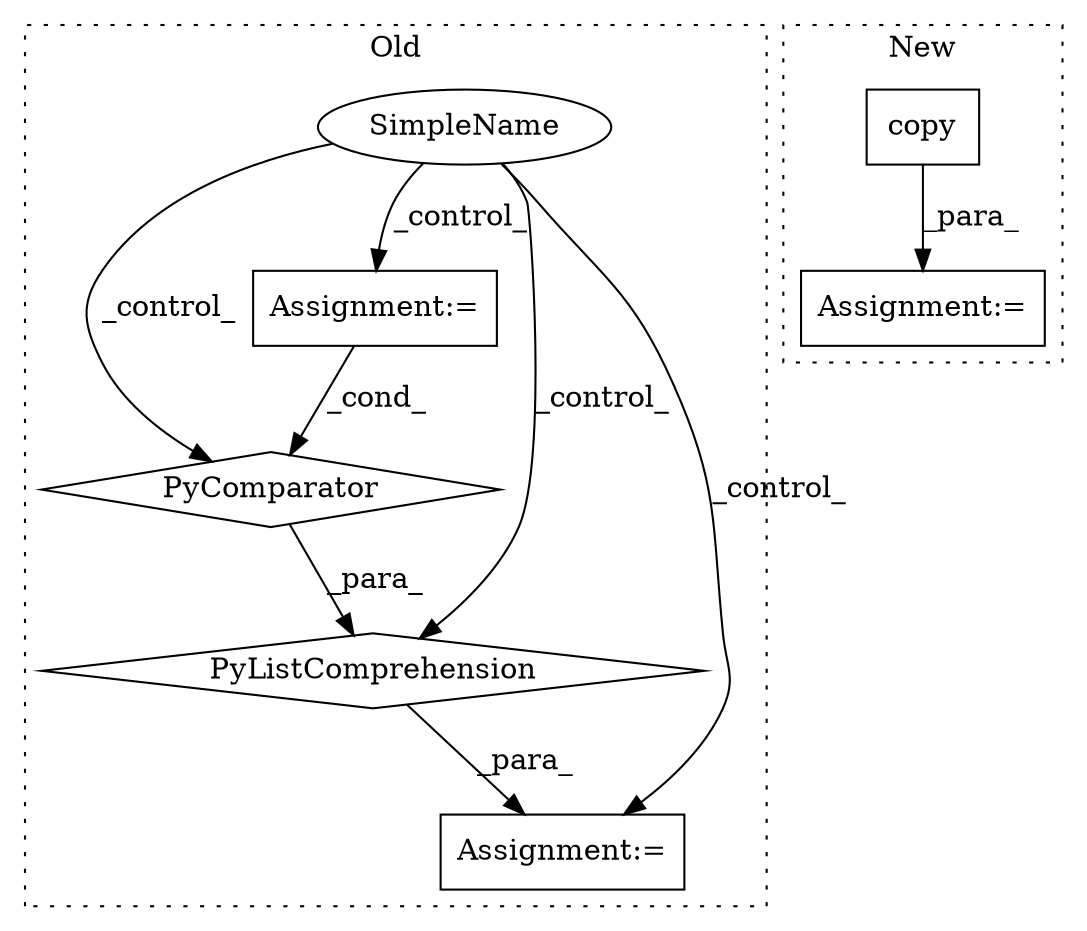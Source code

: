 digraph G {
subgraph cluster0 {
1 [label="PyComparator" a="113" s="18217" l="17" shape="diamond"];
3 [label="Assignment:=" a="7" s="18217" l="17" shape="box"];
4 [label="Assignment:=" a="7" s="18106" l="18" shape="box"];
6 [label="PyListComprehension" a="109" s="18124" l="118" shape="diamond"];
7 [label="SimpleName" a="42" s="" l="" shape="ellipse"];
label = "Old";
style="dotted";
}
subgraph cluster1 {
2 [label="copy" a="32" s="17467" l="6" shape="box"];
5 [label="Assignment:=" a="7" s="17459" l="1" shape="box"];
label = "New";
style="dotted";
}
1 -> 6 [label="_para_"];
2 -> 5 [label="_para_"];
3 -> 1 [label="_cond_"];
6 -> 4 [label="_para_"];
7 -> 3 [label="_control_"];
7 -> 1 [label="_control_"];
7 -> 4 [label="_control_"];
7 -> 6 [label="_control_"];
}